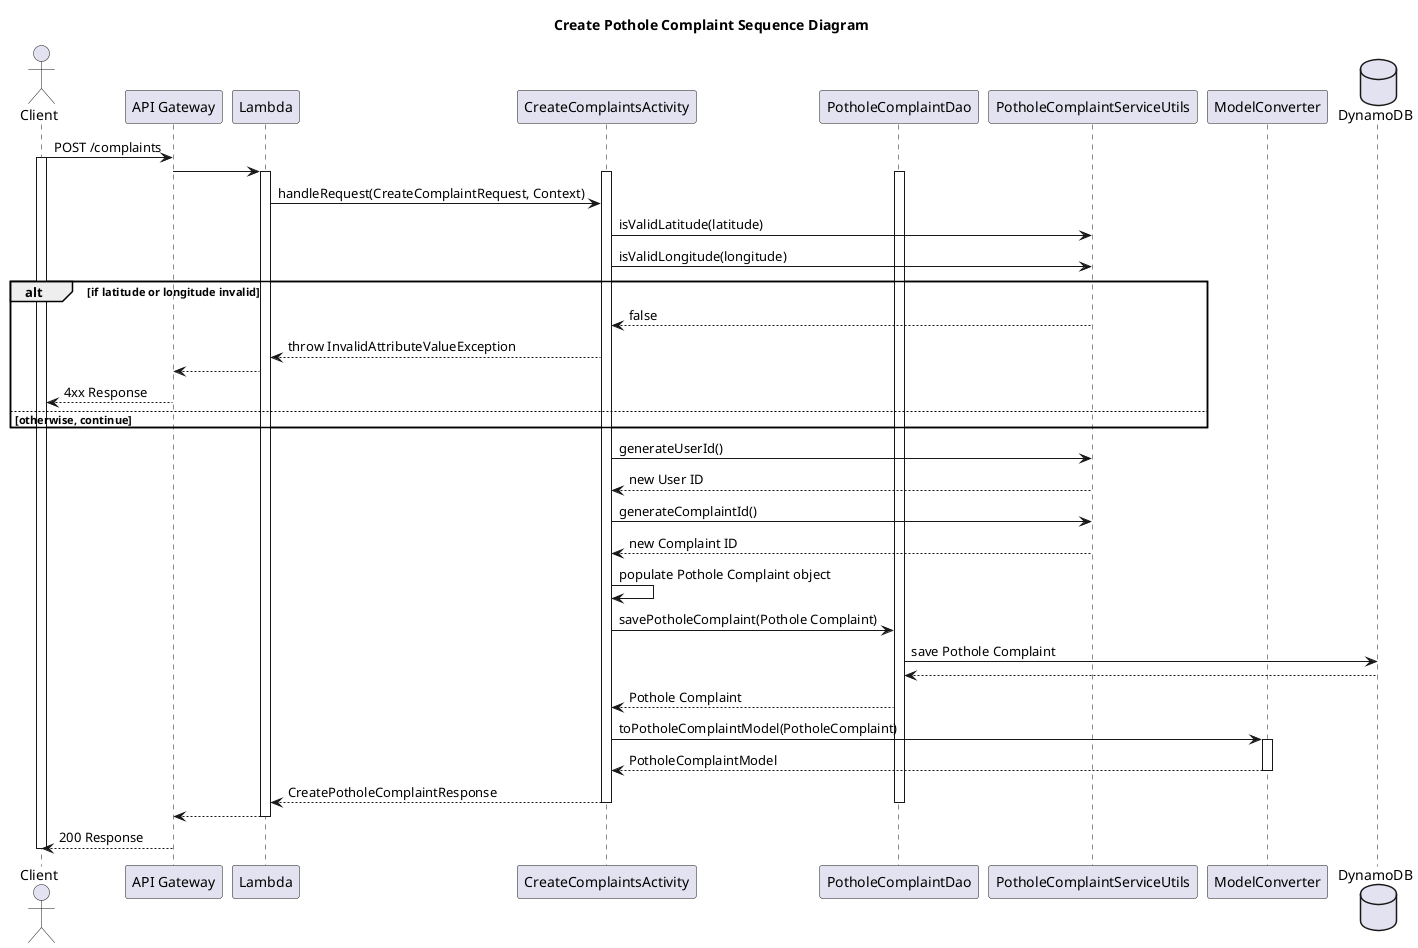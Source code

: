 @startuml
title Create Pothole Complaint Sequence Diagram

actor Client
participant "API Gateway" as APIGateway
participant Lambda
participant CreateComplaintsActivity
participant PotholeComplaintDao
participant PotholeComplaintServiceUtils
participant ModelConverter
database DynamoDB

Client -> APIGateway : POST /complaints
activate Client
APIGateway -> Lambda
activate Lambda
activate CreateComplaintsActivity
activate PotholeComplaintDao
Lambda -> CreateComplaintsActivity :  handleRequest(CreateComplaintRequest, Context)
CreateComplaintsActivity -> PotholeComplaintServiceUtils : isValidLatitude(latitude)
CreateComplaintsActivity -> PotholeComplaintServiceUtils : isValidLongitude(longitude)

alt if latitude or longitude invalid
    CreateComplaintsActivity <-- PotholeComplaintServiceUtils : false
    Lambda <-- CreateComplaintsActivity : throw InvalidAttributeValueException
    APIGateway <-- Lambda
    Client <-- APIGateway : 4xx Response
else otherwise, continue
end

CreateComplaintsActivity -> PotholeComplaintServiceUtils : generateUserId()
CreateComplaintsActivity <-- PotholeComplaintServiceUtils : new User ID

CreateComplaintsActivity -> PotholeComplaintServiceUtils : generateComplaintId()
CreateComplaintsActivity <-- PotholeComplaintServiceUtils : new Complaint ID

CreateComplaintsActivity -> CreateComplaintsActivity : populate Pothole Complaint object

CreateComplaintsActivity -> PotholeComplaintDao : savePotholeComplaint(Pothole Complaint)
PotholeComplaintDao -> DynamoDB : save Pothole Complaint
PotholeComplaintDao <-- DynamoDB
CreateComplaintsActivity <-- PotholeComplaintDao : Pothole Complaint

CreateComplaintsActivity -> ModelConverter : toPotholeComplaintModel(PotholeComplaint)
activate ModelConverter
CreateComplaintsActivity <-- ModelConverter : PotholeComplaintModel
deactivate ModelConverter

Lambda <-- CreateComplaintsActivity : CreatePotholeComplaintResponse
deactivate PotholeComplaintDao
deactivate CreateComplaintsActivity
APIGateway <-- Lambda
deactivate Lambda
Client <-- APIGateway : 200 Response
deactivate Client

@enduml
